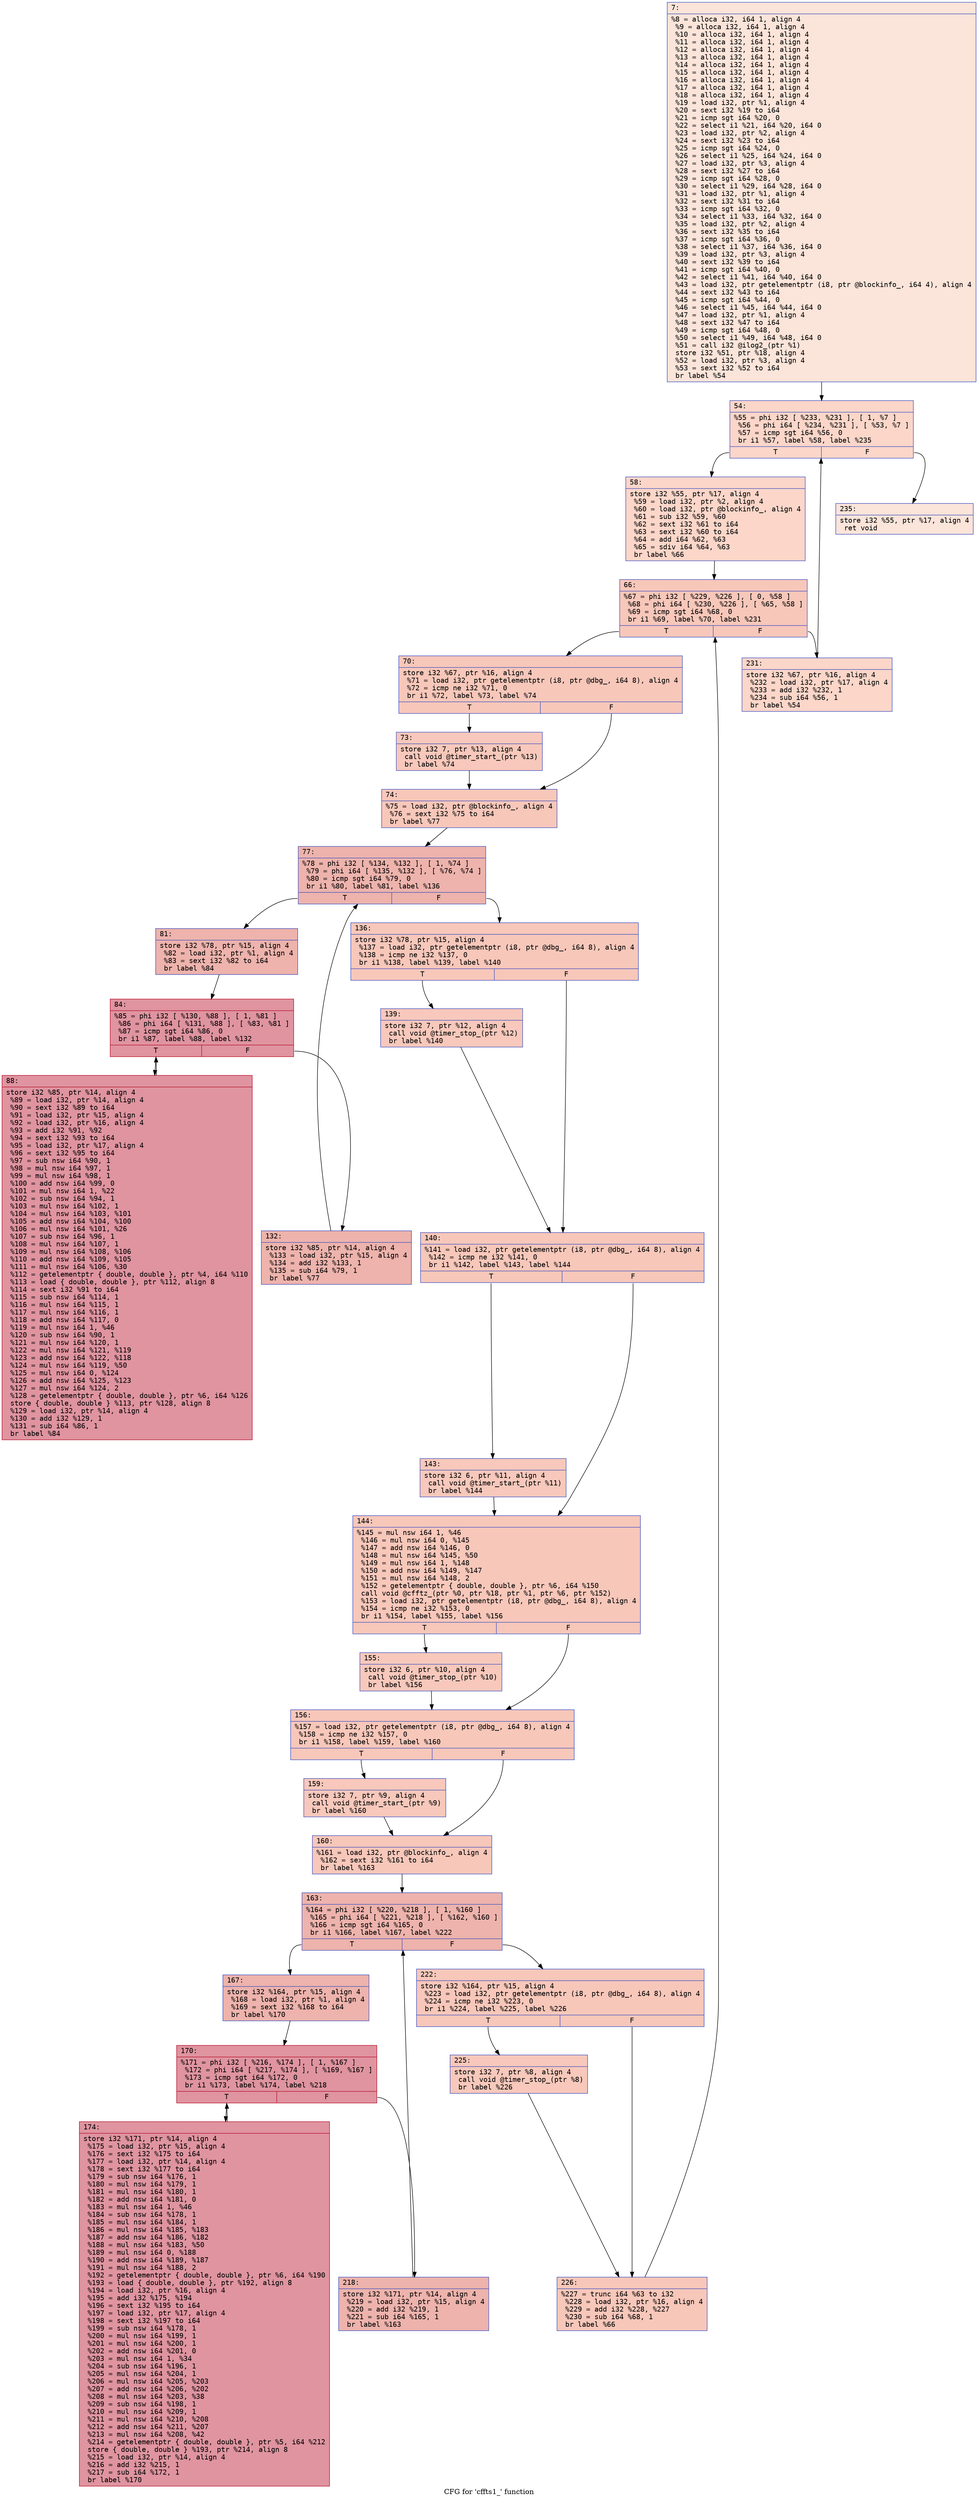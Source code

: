 digraph "CFG for 'cffts1_' function" {
	label="CFG for 'cffts1_' function";

	Node0x55cdf5d56340 [shape=record,color="#3d50c3ff", style=filled, fillcolor="#f5c1a970" fontname="Courier",label="{7:\l|  %8 = alloca i32, i64 1, align 4\l  %9 = alloca i32, i64 1, align 4\l  %10 = alloca i32, i64 1, align 4\l  %11 = alloca i32, i64 1, align 4\l  %12 = alloca i32, i64 1, align 4\l  %13 = alloca i32, i64 1, align 4\l  %14 = alloca i32, i64 1, align 4\l  %15 = alloca i32, i64 1, align 4\l  %16 = alloca i32, i64 1, align 4\l  %17 = alloca i32, i64 1, align 4\l  %18 = alloca i32, i64 1, align 4\l  %19 = load i32, ptr %1, align 4\l  %20 = sext i32 %19 to i64\l  %21 = icmp sgt i64 %20, 0\l  %22 = select i1 %21, i64 %20, i64 0\l  %23 = load i32, ptr %2, align 4\l  %24 = sext i32 %23 to i64\l  %25 = icmp sgt i64 %24, 0\l  %26 = select i1 %25, i64 %24, i64 0\l  %27 = load i32, ptr %3, align 4\l  %28 = sext i32 %27 to i64\l  %29 = icmp sgt i64 %28, 0\l  %30 = select i1 %29, i64 %28, i64 0\l  %31 = load i32, ptr %1, align 4\l  %32 = sext i32 %31 to i64\l  %33 = icmp sgt i64 %32, 0\l  %34 = select i1 %33, i64 %32, i64 0\l  %35 = load i32, ptr %2, align 4\l  %36 = sext i32 %35 to i64\l  %37 = icmp sgt i64 %36, 0\l  %38 = select i1 %37, i64 %36, i64 0\l  %39 = load i32, ptr %3, align 4\l  %40 = sext i32 %39 to i64\l  %41 = icmp sgt i64 %40, 0\l  %42 = select i1 %41, i64 %40, i64 0\l  %43 = load i32, ptr getelementptr (i8, ptr @blockinfo_, i64 4), align 4\l  %44 = sext i32 %43 to i64\l  %45 = icmp sgt i64 %44, 0\l  %46 = select i1 %45, i64 %44, i64 0\l  %47 = load i32, ptr %1, align 4\l  %48 = sext i32 %47 to i64\l  %49 = icmp sgt i64 %48, 0\l  %50 = select i1 %49, i64 %48, i64 0\l  %51 = call i32 @ilog2_(ptr %1)\l  store i32 %51, ptr %18, align 4\l  %52 = load i32, ptr %3, align 4\l  %53 = sext i32 %52 to i64\l  br label %54\l}"];
	Node0x55cdf5d56340 -> Node0x55cdf5d5ae90[tooltip="7 -> 54\nProbability 100.00%" ];
	Node0x55cdf5d5ae90 [shape=record,color="#3d50c3ff", style=filled, fillcolor="#f6a38570" fontname="Courier",label="{54:\l|  %55 = phi i32 [ %233, %231 ], [ 1, %7 ]\l  %56 = phi i64 [ %234, %231 ], [ %53, %7 ]\l  %57 = icmp sgt i64 %56, 0\l  br i1 %57, label %58, label %235\l|{<s0>T|<s1>F}}"];
	Node0x55cdf5d5ae90:s0 -> Node0x55cdf5d5b1b0[tooltip="54 -> 58\nProbability 96.88%" ];
	Node0x55cdf5d5ae90:s1 -> Node0x55cdf5d5b200[tooltip="54 -> 235\nProbability 3.12%" ];
	Node0x55cdf5d5b1b0 [shape=record,color="#3d50c3ff", style=filled, fillcolor="#f6a38570" fontname="Courier",label="{58:\l|  store i32 %55, ptr %17, align 4\l  %59 = load i32, ptr %2, align 4\l  %60 = load i32, ptr @blockinfo_, align 4\l  %61 = sub i32 %59, %60\l  %62 = sext i32 %61 to i64\l  %63 = sext i32 %60 to i64\l  %64 = add i64 %62, %63\l  %65 = sdiv i64 %64, %63\l  br label %66\l}"];
	Node0x55cdf5d5b1b0 -> Node0x55cdf5d5b730[tooltip="58 -> 66\nProbability 100.00%" ];
	Node0x55cdf5d5b730 [shape=record,color="#3d50c3ff", style=filled, fillcolor="#ec7f6370" fontname="Courier",label="{66:\l|  %67 = phi i32 [ %229, %226 ], [ 0, %58 ]\l  %68 = phi i64 [ %230, %226 ], [ %65, %58 ]\l  %69 = icmp sgt i64 %68, 0\l  br i1 %69, label %70, label %231\l|{<s0>T|<s1>F}}"];
	Node0x55cdf5d5b730:s0 -> Node0x55cdf5d5ba50[tooltip="66 -> 70\nProbability 96.88%" ];
	Node0x55cdf5d5b730:s1 -> Node0x55cdf5d5af50[tooltip="66 -> 231\nProbability 3.12%" ];
	Node0x55cdf5d5ba50 [shape=record,color="#3d50c3ff", style=filled, fillcolor="#ec7f6370" fontname="Courier",label="{70:\l|  store i32 %67, ptr %16, align 4\l  %71 = load i32, ptr getelementptr (i8, ptr @dbg_, i64 8), align 4\l  %72 = icmp ne i32 %71, 0\l  br i1 %72, label %73, label %74\l|{<s0>T|<s1>F}}"];
	Node0x55cdf5d5ba50:s0 -> Node0x55cdf5d5bd00[tooltip="70 -> 73\nProbability 62.50%" ];
	Node0x55cdf5d5ba50:s1 -> Node0x55cdf5d5bd50[tooltip="70 -> 74\nProbability 37.50%" ];
	Node0x55cdf5d5bd00 [shape=record,color="#3d50c3ff", style=filled, fillcolor="#ed836670" fontname="Courier",label="{73:\l|  store i32 7, ptr %13, align 4\l  call void @timer_start_(ptr %13)\l  br label %74\l}"];
	Node0x55cdf5d5bd00 -> Node0x55cdf5d5bd50[tooltip="73 -> 74\nProbability 100.00%" ];
	Node0x55cdf5d5bd50 [shape=record,color="#3d50c3ff", style=filled, fillcolor="#ec7f6370" fontname="Courier",label="{74:\l|  %75 = load i32, ptr @blockinfo_, align 4\l  %76 = sext i32 %75 to i64\l  br label %77\l}"];
	Node0x55cdf5d5bd50 -> Node0x55cdf5d5c180[tooltip="74 -> 77\nProbability 100.00%" ];
	Node0x55cdf5d5c180 [shape=record,color="#3d50c3ff", style=filled, fillcolor="#d6524470" fontname="Courier",label="{77:\l|  %78 = phi i32 [ %134, %132 ], [ 1, %74 ]\l  %79 = phi i64 [ %135, %132 ], [ %76, %74 ]\l  %80 = icmp sgt i64 %79, 0\l  br i1 %80, label %81, label %136\l|{<s0>T|<s1>F}}"];
	Node0x55cdf5d5c180:s0 -> Node0x55cdf5d5c540[tooltip="77 -> 81\nProbability 96.88%" ];
	Node0x55cdf5d5c180:s1 -> Node0x55cdf5d5c5d0[tooltip="77 -> 136\nProbability 3.12%" ];
	Node0x55cdf5d5c540 [shape=record,color="#3d50c3ff", style=filled, fillcolor="#d6524470" fontname="Courier",label="{81:\l|  store i32 %78, ptr %15, align 4\l  %82 = load i32, ptr %1, align 4\l  %83 = sext i32 %82 to i64\l  br label %84\l}"];
	Node0x55cdf5d5c540 -> Node0x55cdf5d5c8a0[tooltip="81 -> 84\nProbability 100.00%" ];
	Node0x55cdf5d5c8a0 [shape=record,color="#b70d28ff", style=filled, fillcolor="#b70d2870" fontname="Courier",label="{84:\l|  %85 = phi i32 [ %130, %88 ], [ 1, %81 ]\l  %86 = phi i64 [ %131, %88 ], [ %83, %81 ]\l  %87 = icmp sgt i64 %86, 0\l  br i1 %87, label %88, label %132\l|{<s0>T|<s1>F}}"];
	Node0x55cdf5d5c8a0:s0 -> Node0x55cdf5d5c990[tooltip="84 -> 88\nProbability 96.88%" ];
	Node0x55cdf5d5c8a0:s1 -> Node0x55cdf5d5c270[tooltip="84 -> 132\nProbability 3.12%" ];
	Node0x55cdf5d5c990 [shape=record,color="#b70d28ff", style=filled, fillcolor="#b70d2870" fontname="Courier",label="{88:\l|  store i32 %85, ptr %14, align 4\l  %89 = load i32, ptr %14, align 4\l  %90 = sext i32 %89 to i64\l  %91 = load i32, ptr %15, align 4\l  %92 = load i32, ptr %16, align 4\l  %93 = add i32 %91, %92\l  %94 = sext i32 %93 to i64\l  %95 = load i32, ptr %17, align 4\l  %96 = sext i32 %95 to i64\l  %97 = sub nsw i64 %90, 1\l  %98 = mul nsw i64 %97, 1\l  %99 = mul nsw i64 %98, 1\l  %100 = add nsw i64 %99, 0\l  %101 = mul nsw i64 1, %22\l  %102 = sub nsw i64 %94, 1\l  %103 = mul nsw i64 %102, 1\l  %104 = mul nsw i64 %103, %101\l  %105 = add nsw i64 %104, %100\l  %106 = mul nsw i64 %101, %26\l  %107 = sub nsw i64 %96, 1\l  %108 = mul nsw i64 %107, 1\l  %109 = mul nsw i64 %108, %106\l  %110 = add nsw i64 %109, %105\l  %111 = mul nsw i64 %106, %30\l  %112 = getelementptr \{ double, double \}, ptr %4, i64 %110\l  %113 = load \{ double, double \}, ptr %112, align 8\l  %114 = sext i32 %91 to i64\l  %115 = sub nsw i64 %114, 1\l  %116 = mul nsw i64 %115, 1\l  %117 = mul nsw i64 %116, 1\l  %118 = add nsw i64 %117, 0\l  %119 = mul nsw i64 1, %46\l  %120 = sub nsw i64 %90, 1\l  %121 = mul nsw i64 %120, 1\l  %122 = mul nsw i64 %121, %119\l  %123 = add nsw i64 %122, %118\l  %124 = mul nsw i64 %119, %50\l  %125 = mul nsw i64 0, %124\l  %126 = add nsw i64 %125, %123\l  %127 = mul nsw i64 %124, 2\l  %128 = getelementptr \{ double, double \}, ptr %6, i64 %126\l  store \{ double, double \} %113, ptr %128, align 8\l  %129 = load i32, ptr %14, align 4\l  %130 = add i32 %129, 1\l  %131 = sub i64 %86, 1\l  br label %84\l}"];
	Node0x55cdf5d5c990 -> Node0x55cdf5d5c8a0[tooltip="88 -> 84\nProbability 100.00%" ];
	Node0x55cdf5d5c270 [shape=record,color="#3d50c3ff", style=filled, fillcolor="#d6524470" fontname="Courier",label="{132:\l|  store i32 %85, ptr %14, align 4\l  %133 = load i32, ptr %15, align 4\l  %134 = add i32 %133, 1\l  %135 = sub i64 %79, 1\l  br label %77\l}"];
	Node0x55cdf5d5c270 -> Node0x55cdf5d5c180[tooltip="132 -> 77\nProbability 100.00%" ];
	Node0x55cdf5d5c5d0 [shape=record,color="#3d50c3ff", style=filled, fillcolor="#ec7f6370" fontname="Courier",label="{136:\l|  store i32 %78, ptr %15, align 4\l  %137 = load i32, ptr getelementptr (i8, ptr @dbg_, i64 8), align 4\l  %138 = icmp ne i32 %137, 0\l  br i1 %138, label %139, label %140\l|{<s0>T|<s1>F}}"];
	Node0x55cdf5d5c5d0:s0 -> Node0x55cdf5d5a990[tooltip="136 -> 139\nProbability 62.50%" ];
	Node0x55cdf5d5c5d0:s1 -> Node0x55cdf5d5f320[tooltip="136 -> 140\nProbability 37.50%" ];
	Node0x55cdf5d5a990 [shape=record,color="#3d50c3ff", style=filled, fillcolor="#ed836670" fontname="Courier",label="{139:\l|  store i32 7, ptr %12, align 4\l  call void @timer_stop_(ptr %12)\l  br label %140\l}"];
	Node0x55cdf5d5a990 -> Node0x55cdf5d5f320[tooltip="139 -> 140\nProbability 100.00%" ];
	Node0x55cdf5d5f320 [shape=record,color="#3d50c3ff", style=filled, fillcolor="#ec7f6370" fontname="Courier",label="{140:\l|  %141 = load i32, ptr getelementptr (i8, ptr @dbg_, i64 8), align 4\l  %142 = icmp ne i32 %141, 0\l  br i1 %142, label %143, label %144\l|{<s0>T|<s1>F}}"];
	Node0x55cdf5d5f320:s0 -> Node0x55cdf5d5f730[tooltip="140 -> 143\nProbability 62.50%" ];
	Node0x55cdf5d5f320:s1 -> Node0x55cdf5d5f780[tooltip="140 -> 144\nProbability 37.50%" ];
	Node0x55cdf5d5f730 [shape=record,color="#3d50c3ff", style=filled, fillcolor="#ed836670" fontname="Courier",label="{143:\l|  store i32 6, ptr %11, align 4\l  call void @timer_start_(ptr %11)\l  br label %144\l}"];
	Node0x55cdf5d5f730 -> Node0x55cdf5d5f780[tooltip="143 -> 144\nProbability 100.00%" ];
	Node0x55cdf5d5f780 [shape=record,color="#3d50c3ff", style=filled, fillcolor="#ec7f6370" fontname="Courier",label="{144:\l|  %145 = mul nsw i64 1, %46\l  %146 = mul nsw i64 0, %145\l  %147 = add nsw i64 %146, 0\l  %148 = mul nsw i64 %145, %50\l  %149 = mul nsw i64 1, %148\l  %150 = add nsw i64 %149, %147\l  %151 = mul nsw i64 %148, 2\l  %152 = getelementptr \{ double, double \}, ptr %6, i64 %150\l  call void @cfftz_(ptr %0, ptr %18, ptr %1, ptr %6, ptr %152)\l  %153 = load i32, ptr getelementptr (i8, ptr @dbg_, i64 8), align 4\l  %154 = icmp ne i32 %153, 0\l  br i1 %154, label %155, label %156\l|{<s0>T|<s1>F}}"];
	Node0x55cdf5d5f780:s0 -> Node0x55cdf5d60290[tooltip="144 -> 155\nProbability 62.50%" ];
	Node0x55cdf5d5f780:s1 -> Node0x55cdf5d602e0[tooltip="144 -> 156\nProbability 37.50%" ];
	Node0x55cdf5d60290 [shape=record,color="#3d50c3ff", style=filled, fillcolor="#ed836670" fontname="Courier",label="{155:\l|  store i32 6, ptr %10, align 4\l  call void @timer_stop_(ptr %10)\l  br label %156\l}"];
	Node0x55cdf5d60290 -> Node0x55cdf5d602e0[tooltip="155 -> 156\nProbability 100.00%" ];
	Node0x55cdf5d602e0 [shape=record,color="#3d50c3ff", style=filled, fillcolor="#ec7f6370" fontname="Courier",label="{156:\l|  %157 = load i32, ptr getelementptr (i8, ptr @dbg_, i64 8), align 4\l  %158 = icmp ne i32 %157, 0\l  br i1 %158, label %159, label %160\l|{<s0>T|<s1>F}}"];
	Node0x55cdf5d602e0:s0 -> Node0x55cdf5d606f0[tooltip="156 -> 159\nProbability 62.50%" ];
	Node0x55cdf5d602e0:s1 -> Node0x55cdf5d60740[tooltip="156 -> 160\nProbability 37.50%" ];
	Node0x55cdf5d606f0 [shape=record,color="#3d50c3ff", style=filled, fillcolor="#ed836670" fontname="Courier",label="{159:\l|  store i32 7, ptr %9, align 4\l  call void @timer_start_(ptr %9)\l  br label %160\l}"];
	Node0x55cdf5d606f0 -> Node0x55cdf5d60740[tooltip="159 -> 160\nProbability 100.00%" ];
	Node0x55cdf5d60740 [shape=record,color="#3d50c3ff", style=filled, fillcolor="#ec7f6370" fontname="Courier",label="{160:\l|  %161 = load i32, ptr @blockinfo_, align 4\l  %162 = sext i32 %161 to i64\l  br label %163\l}"];
	Node0x55cdf5d60740 -> Node0x55cdf5d60b30[tooltip="160 -> 163\nProbability 100.00%" ];
	Node0x55cdf5d60b30 [shape=record,color="#3d50c3ff", style=filled, fillcolor="#d6524470" fontname="Courier",label="{163:\l|  %164 = phi i32 [ %220, %218 ], [ 1, %160 ]\l  %165 = phi i64 [ %221, %218 ], [ %162, %160 ]\l  %166 = icmp sgt i64 %165, 0\l  br i1 %166, label %167, label %222\l|{<s0>T|<s1>F}}"];
	Node0x55cdf5d60b30:s0 -> Node0x55cdf5d60e50[tooltip="163 -> 167\nProbability 96.88%" ];
	Node0x55cdf5d60b30:s1 -> Node0x55cdf5d60ea0[tooltip="163 -> 222\nProbability 3.12%" ];
	Node0x55cdf5d60e50 [shape=record,color="#3d50c3ff", style=filled, fillcolor="#d6524470" fontname="Courier",label="{167:\l|  store i32 %164, ptr %15, align 4\l  %168 = load i32, ptr %1, align 4\l  %169 = sext i32 %168 to i64\l  br label %170\l}"];
	Node0x55cdf5d60e50 -> Node0x55cdf5d61130[tooltip="167 -> 170\nProbability 100.00%" ];
	Node0x55cdf5d61130 [shape=record,color="#b70d28ff", style=filled, fillcolor="#b70d2870" fontname="Courier",label="{170:\l|  %171 = phi i32 [ %216, %174 ], [ 1, %167 ]\l  %172 = phi i64 [ %217, %174 ], [ %169, %167 ]\l  %173 = icmp sgt i64 %172, 0\l  br i1 %173, label %174, label %218\l|{<s0>T|<s1>F}}"];
	Node0x55cdf5d61130:s0 -> Node0x55cdf5d611f0[tooltip="170 -> 174\nProbability 96.88%" ];
	Node0x55cdf5d61130:s1 -> Node0x55cdf5d60bf0[tooltip="170 -> 218\nProbability 3.12%" ];
	Node0x55cdf5d611f0 [shape=record,color="#b70d28ff", style=filled, fillcolor="#b70d2870" fontname="Courier",label="{174:\l|  store i32 %171, ptr %14, align 4\l  %175 = load i32, ptr %15, align 4\l  %176 = sext i32 %175 to i64\l  %177 = load i32, ptr %14, align 4\l  %178 = sext i32 %177 to i64\l  %179 = sub nsw i64 %176, 1\l  %180 = mul nsw i64 %179, 1\l  %181 = mul nsw i64 %180, 1\l  %182 = add nsw i64 %181, 0\l  %183 = mul nsw i64 1, %46\l  %184 = sub nsw i64 %178, 1\l  %185 = mul nsw i64 %184, 1\l  %186 = mul nsw i64 %185, %183\l  %187 = add nsw i64 %186, %182\l  %188 = mul nsw i64 %183, %50\l  %189 = mul nsw i64 0, %188\l  %190 = add nsw i64 %189, %187\l  %191 = mul nsw i64 %188, 2\l  %192 = getelementptr \{ double, double \}, ptr %6, i64 %190\l  %193 = load \{ double, double \}, ptr %192, align 8\l  %194 = load i32, ptr %16, align 4\l  %195 = add i32 %175, %194\l  %196 = sext i32 %195 to i64\l  %197 = load i32, ptr %17, align 4\l  %198 = sext i32 %197 to i64\l  %199 = sub nsw i64 %178, 1\l  %200 = mul nsw i64 %199, 1\l  %201 = mul nsw i64 %200, 1\l  %202 = add nsw i64 %201, 0\l  %203 = mul nsw i64 1, %34\l  %204 = sub nsw i64 %196, 1\l  %205 = mul nsw i64 %204, 1\l  %206 = mul nsw i64 %205, %203\l  %207 = add nsw i64 %206, %202\l  %208 = mul nsw i64 %203, %38\l  %209 = sub nsw i64 %198, 1\l  %210 = mul nsw i64 %209, 1\l  %211 = mul nsw i64 %210, %208\l  %212 = add nsw i64 %211, %207\l  %213 = mul nsw i64 %208, %42\l  %214 = getelementptr \{ double, double \}, ptr %5, i64 %212\l  store \{ double, double \} %193, ptr %214, align 8\l  %215 = load i32, ptr %14, align 4\l  %216 = add i32 %215, 1\l  %217 = sub i64 %172, 1\l  br label %170\l}"];
	Node0x55cdf5d611f0 -> Node0x55cdf5d61130[tooltip="174 -> 170\nProbability 100.00%" ];
	Node0x55cdf5d60bf0 [shape=record,color="#3d50c3ff", style=filled, fillcolor="#d6524470" fontname="Courier",label="{218:\l|  store i32 %171, ptr %14, align 4\l  %219 = load i32, ptr %15, align 4\l  %220 = add i32 %219, 1\l  %221 = sub i64 %165, 1\l  br label %163\l}"];
	Node0x55cdf5d60bf0 -> Node0x55cdf5d60b30[tooltip="218 -> 163\nProbability 100.00%" ];
	Node0x55cdf5d60ea0 [shape=record,color="#3d50c3ff", style=filled, fillcolor="#ec7f6370" fontname="Courier",label="{222:\l|  store i32 %164, ptr %15, align 4\l  %223 = load i32, ptr getelementptr (i8, ptr @dbg_, i64 8), align 4\l  %224 = icmp ne i32 %223, 0\l  br i1 %224, label %225, label %226\l|{<s0>T|<s1>F}}"];
	Node0x55cdf5d60ea0:s0 -> Node0x55cdf5d642a0[tooltip="222 -> 225\nProbability 62.50%" ];
	Node0x55cdf5d60ea0:s1 -> Node0x55cdf5d5b7f0[tooltip="222 -> 226\nProbability 37.50%" ];
	Node0x55cdf5d642a0 [shape=record,color="#3d50c3ff", style=filled, fillcolor="#ed836670" fontname="Courier",label="{225:\l|  store i32 7, ptr %8, align 4\l  call void @timer_stop_(ptr %8)\l  br label %226\l}"];
	Node0x55cdf5d642a0 -> Node0x55cdf5d5b7f0[tooltip="225 -> 226\nProbability 100.00%" ];
	Node0x55cdf5d5b7f0 [shape=record,color="#3d50c3ff", style=filled, fillcolor="#ec7f6370" fontname="Courier",label="{226:\l|  %227 = trunc i64 %63 to i32\l  %228 = load i32, ptr %16, align 4\l  %229 = add i32 %228, %227\l  %230 = sub i64 %68, 1\l  br label %66\l}"];
	Node0x55cdf5d5b7f0 -> Node0x55cdf5d5b730[tooltip="226 -> 66\nProbability 100.00%" ];
	Node0x55cdf5d5af50 [shape=record,color="#3d50c3ff", style=filled, fillcolor="#f6a38570" fontname="Courier",label="{231:\l|  store i32 %67, ptr %16, align 4\l  %232 = load i32, ptr %17, align 4\l  %233 = add i32 %232, 1\l  %234 = sub i64 %56, 1\l  br label %54\l}"];
	Node0x55cdf5d5af50 -> Node0x55cdf5d5ae90[tooltip="231 -> 54\nProbability 100.00%" ];
	Node0x55cdf5d5b200 [shape=record,color="#3d50c3ff", style=filled, fillcolor="#f5c1a970" fontname="Courier",label="{235:\l|  store i32 %55, ptr %17, align 4\l  ret void\l}"];
}
